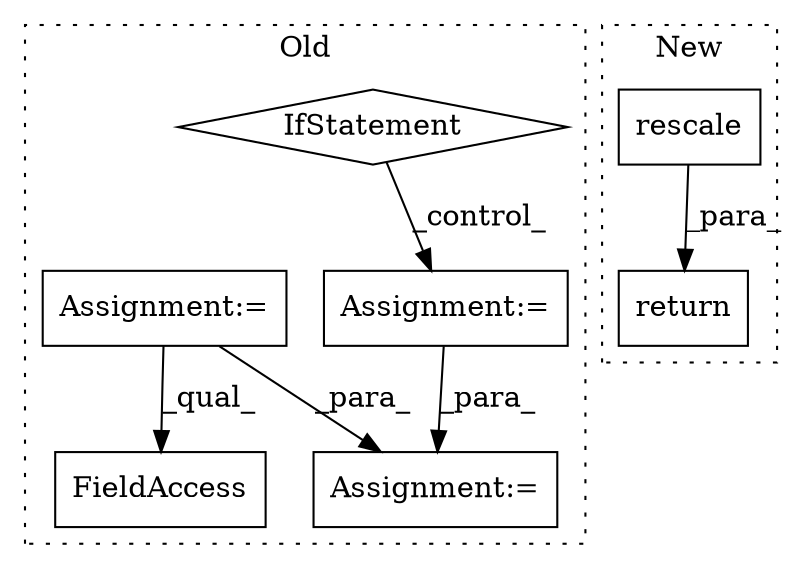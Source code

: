 digraph G {
subgraph cluster0 {
1 [label="IfStatement" a="25" s="16539,16563" l="4,2" shape="diamond"];
3 [label="Assignment:=" a="7" s="16577" l="1" shape="box"];
4 [label="Assignment:=" a="7" s="16814" l="1" shape="box"];
5 [label="Assignment:=" a="7" s="16421" l="5" shape="box"];
6 [label="FieldAccess" a="22" s="16522" l="10" shape="box"];
label = "Old";
style="dotted";
}
subgraph cluster1 {
2 [label="rescale" a="32" s="16434,16462" l="8,1" shape="box"];
7 [label="return" a="41" s="16422" l="7" shape="box"];
label = "New";
style="dotted";
}
1 -> 3 [label="_control_"];
2 -> 7 [label="_para_"];
3 -> 4 [label="_para_"];
5 -> 6 [label="_qual_"];
5 -> 4 [label="_para_"];
}